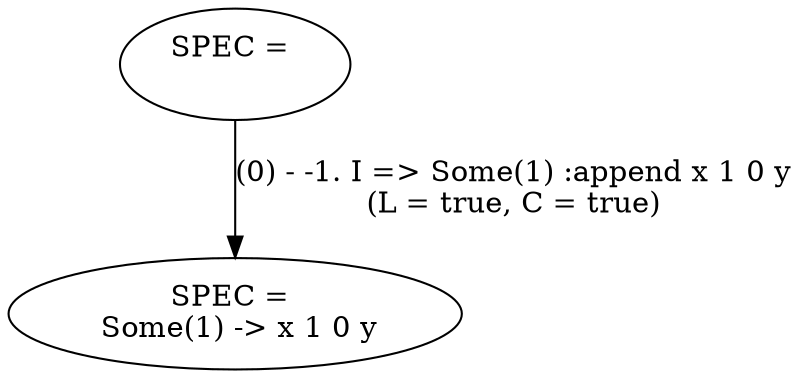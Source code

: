 digraph graph_to_help_debug {
	"SPEC = 
 " -> "SPEC = 
 Some(1) -> x 1 0 y" [label = "(0) - -1. I => Some(1) :append x 1 0 y
(L = true, C = true)"]
}
